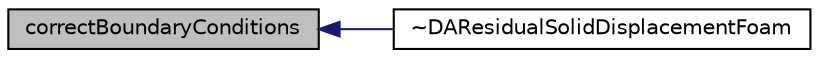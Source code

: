 digraph "correctBoundaryConditions"
{
  bgcolor="transparent";
  edge [fontname="Helvetica",fontsize="10",labelfontname="Helvetica",labelfontsize="10"];
  node [fontname="Helvetica",fontsize="10",shape=record];
  rankdir="LR";
  Node29 [label="correctBoundaryConditions",height=0.2,width=0.4,color="black", fillcolor="grey75", style="filled", fontcolor="black"];
  Node29 -> Node30 [dir="back",color="midnightblue",fontsize="10",style="solid",fontname="Helvetica"];
  Node30 [label="~DAResidualSolidDisplacementFoam",height=0.2,width=0.4,color="black",URL="$classFoam_1_1DAResidualSolidDisplacementFoam.html#ac880d6b913c2d981d89bc363d37f1c24"];
}
